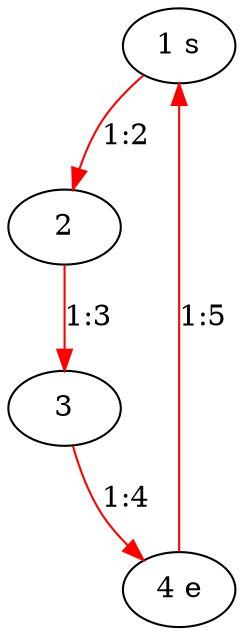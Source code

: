 digraph "instance-4 " {
	1 [label="1 s"]
	4 [label="4 e"]
	2 [label=2]
	1 -> 2 [label="1:2" color=red weight=2]
	3 [label=3]
	2 -> 3 [label="1:3" color=red weight=3]
	3 -> 4 [label="1:4" color=red weight=4]
	4 -> 1 [label="1:5" color=red weight=5]
}
